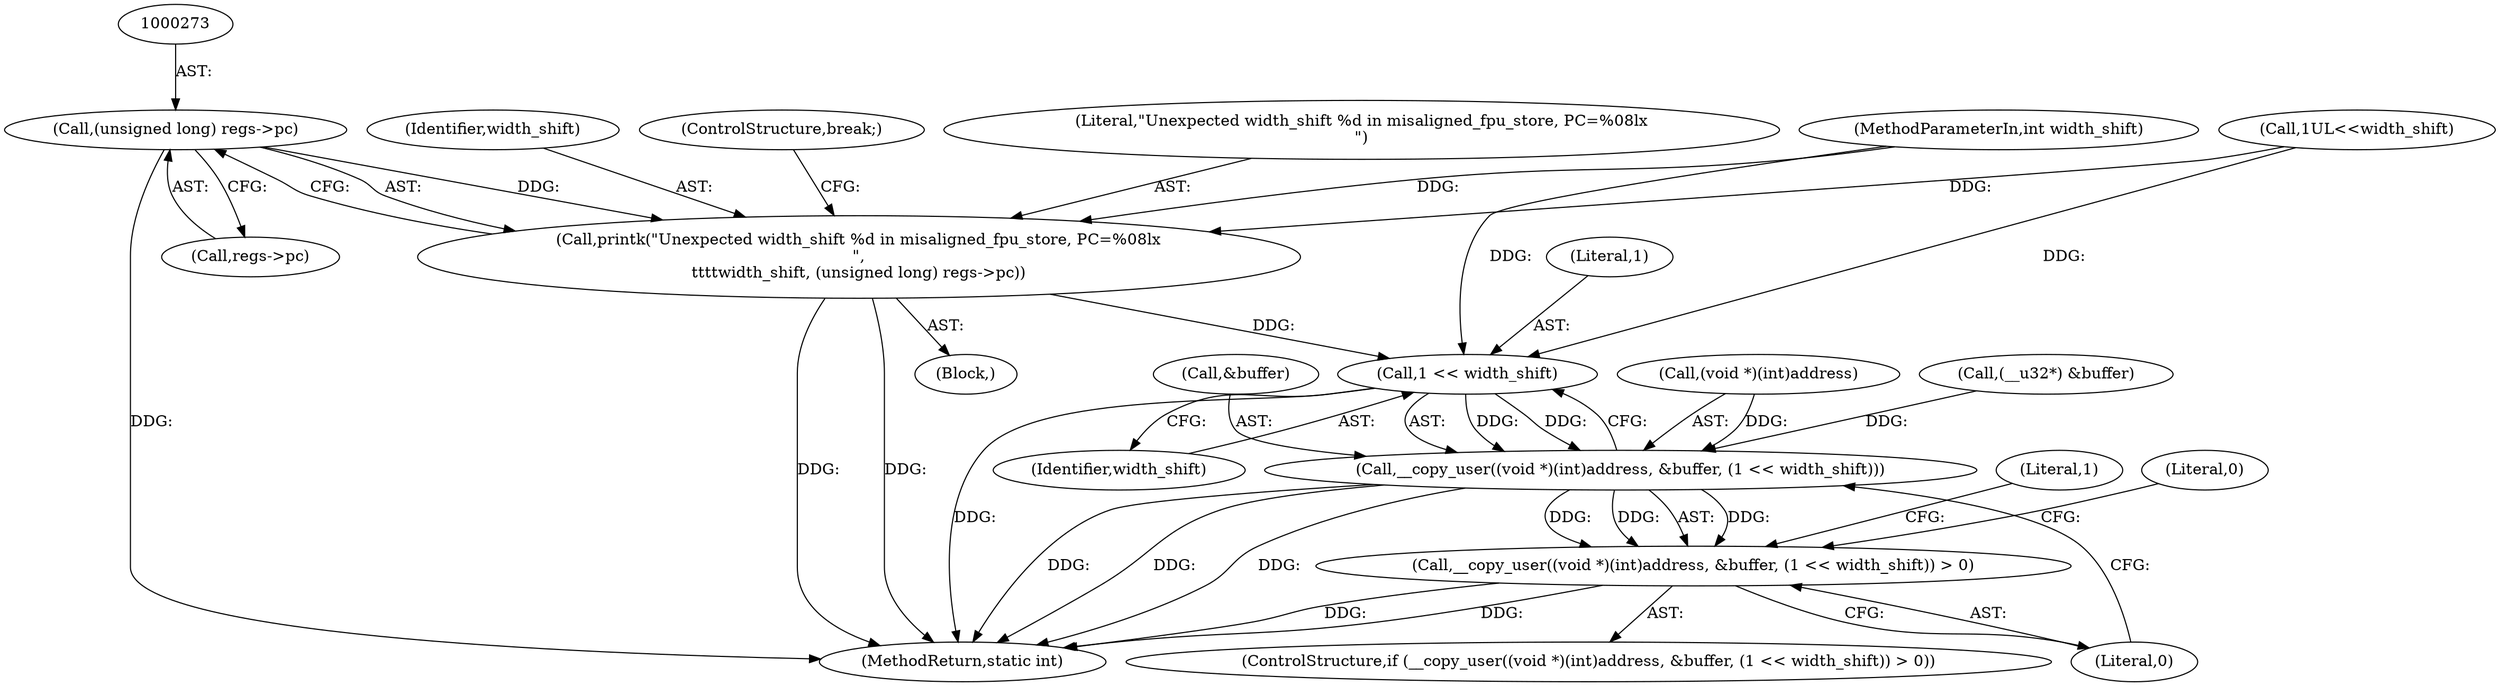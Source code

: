 digraph "0_linux_a8b0ca17b80e92faab46ee7179ba9e99ccb61233_25@pointer" {
"1000272" [label="(Call,(unsigned long) regs->pc)"];
"1000269" [label="(Call,printk(\"Unexpected width_shift %d in misaligned_fpu_store, PC=%08lx\n\",\n\t\t\t\twidth_shift, (unsigned long) regs->pc))"];
"1000304" [label="(Call,1 << width_shift)"];
"1000296" [label="(Call,__copy_user((void *)(int)address, &buffer, (1 << width_shift)))"];
"1000295" [label="(Call,__copy_user((void *)(int)address, &buffer, (1 << width_shift)) > 0)"];
"1000274" [label="(Call,regs->pc)"];
"1000269" [label="(Call,printk(\"Unexpected width_shift %d in misaligned_fpu_store, PC=%08lx\n\",\n\t\t\t\twidth_shift, (unsigned long) regs->pc))"];
"1000295" [label="(Call,__copy_user((void *)(int)address, &buffer, (1 << width_shift)) > 0)"];
"1000272" [label="(Call,(unsigned long) regs->pc)"];
"1000163" [label="(Call,1UL<<width_shift)"];
"1000302" [label="(Call,&buffer)"];
"1000311" [label="(Literal,1)"];
"1000294" [label="(ControlStructure,if (__copy_user((void *)(int)address, &buffer, (1 << width_shift)) > 0))"];
"1000271" [label="(Identifier,width_shift)"];
"1000277" [label="(ControlStructure,break;)"];
"1000108" [label="(MethodParameterIn,int width_shift)"];
"1000189" [label="(Block,)"];
"1000297" [label="(Call,(void *)(int)address)"];
"1000296" [label="(Call,__copy_user((void *)(int)address, &buffer, (1 << width_shift)))"];
"1000304" [label="(Call,1 << width_shift)"];
"1000323" [label="(MethodReturn,static int)"];
"1000270" [label="(Literal,\"Unexpected width_shift %d in misaligned_fpu_store, PC=%08lx\n\")"];
"1000305" [label="(Literal,1)"];
"1000289" [label="(Call,(__u32*) &buffer)"];
"1000307" [label="(Literal,0)"];
"1000313" [label="(Literal,0)"];
"1000306" [label="(Identifier,width_shift)"];
"1000272" -> "1000269"  [label="AST: "];
"1000272" -> "1000274"  [label="CFG: "];
"1000273" -> "1000272"  [label="AST: "];
"1000274" -> "1000272"  [label="AST: "];
"1000269" -> "1000272"  [label="CFG: "];
"1000272" -> "1000323"  [label="DDG: "];
"1000272" -> "1000269"  [label="DDG: "];
"1000269" -> "1000189"  [label="AST: "];
"1000270" -> "1000269"  [label="AST: "];
"1000271" -> "1000269"  [label="AST: "];
"1000277" -> "1000269"  [label="CFG: "];
"1000269" -> "1000323"  [label="DDG: "];
"1000269" -> "1000323"  [label="DDG: "];
"1000163" -> "1000269"  [label="DDG: "];
"1000108" -> "1000269"  [label="DDG: "];
"1000269" -> "1000304"  [label="DDG: "];
"1000304" -> "1000296"  [label="AST: "];
"1000304" -> "1000306"  [label="CFG: "];
"1000305" -> "1000304"  [label="AST: "];
"1000306" -> "1000304"  [label="AST: "];
"1000296" -> "1000304"  [label="CFG: "];
"1000304" -> "1000323"  [label="DDG: "];
"1000304" -> "1000296"  [label="DDG: "];
"1000304" -> "1000296"  [label="DDG: "];
"1000163" -> "1000304"  [label="DDG: "];
"1000108" -> "1000304"  [label="DDG: "];
"1000296" -> "1000295"  [label="AST: "];
"1000297" -> "1000296"  [label="AST: "];
"1000302" -> "1000296"  [label="AST: "];
"1000307" -> "1000296"  [label="CFG: "];
"1000296" -> "1000323"  [label="DDG: "];
"1000296" -> "1000323"  [label="DDG: "];
"1000296" -> "1000323"  [label="DDG: "];
"1000296" -> "1000295"  [label="DDG: "];
"1000296" -> "1000295"  [label="DDG: "];
"1000296" -> "1000295"  [label="DDG: "];
"1000297" -> "1000296"  [label="DDG: "];
"1000289" -> "1000296"  [label="DDG: "];
"1000295" -> "1000294"  [label="AST: "];
"1000295" -> "1000307"  [label="CFG: "];
"1000307" -> "1000295"  [label="AST: "];
"1000311" -> "1000295"  [label="CFG: "];
"1000313" -> "1000295"  [label="CFG: "];
"1000295" -> "1000323"  [label="DDG: "];
"1000295" -> "1000323"  [label="DDG: "];
}
